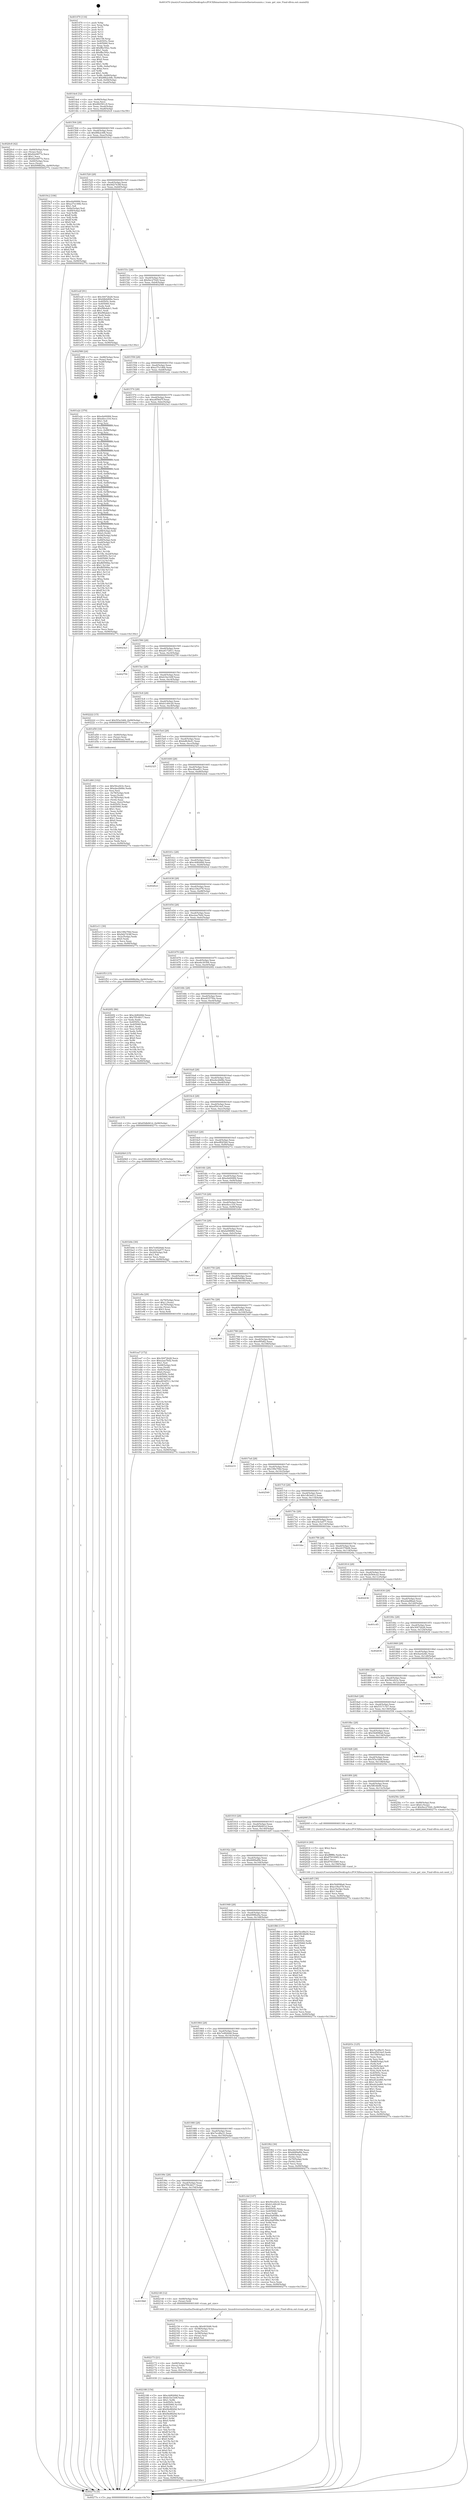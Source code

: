 digraph "0x401470" {
  label = "0x401470 (/mnt/c/Users/mathe/Desktop/tcc/POCII/binaries/extr_linuxdriversnetethernetsunniu.c_tcam_get_size_Final-ollvm.out::main(0))"
  labelloc = "t"
  node[shape=record]

  Entry [label="",width=0.3,height=0.3,shape=circle,fillcolor=black,style=filled]
  "0x4014e4" [label="{
     0x4014e4 [32]\l
     | [instrs]\l
     &nbsp;&nbsp;0x4014e4 \<+6\>: mov -0x90(%rbp),%eax\l
     &nbsp;&nbsp;0x4014ea \<+2\>: mov %eax,%ecx\l
     &nbsp;&nbsp;0x4014ec \<+6\>: sub $0x882581c9,%ecx\l
     &nbsp;&nbsp;0x4014f2 \<+6\>: mov %eax,-0xa4(%rbp)\l
     &nbsp;&nbsp;0x4014f8 \<+6\>: mov %ecx,-0xa8(%rbp)\l
     &nbsp;&nbsp;0x4014fe \<+6\>: je 00000000004020c8 \<main+0xc58\>\l
  }"]
  "0x4020c8" [label="{
     0x4020c8 [42]\l
     | [instrs]\l
     &nbsp;&nbsp;0x4020c8 \<+4\>: mov -0x60(%rbp),%rax\l
     &nbsp;&nbsp;0x4020cc \<+2\>: mov (%rax),%ecx\l
     &nbsp;&nbsp;0x4020ce \<+6\>: add $0x82e0877e,%ecx\l
     &nbsp;&nbsp;0x4020d4 \<+3\>: add $0x1,%ecx\l
     &nbsp;&nbsp;0x4020d7 \<+6\>: sub $0x82e0877e,%ecx\l
     &nbsp;&nbsp;0x4020dd \<+4\>: mov -0x60(%rbp),%rax\l
     &nbsp;&nbsp;0x4020e1 \<+2\>: mov %ecx,(%rax)\l
     &nbsp;&nbsp;0x4020e3 \<+10\>: movl $0x699fb29a,-0x90(%rbp)\l
     &nbsp;&nbsp;0x4020ed \<+5\>: jmp 000000000040277e \<main+0x130e\>\l
  }"]
  "0x401504" [label="{
     0x401504 [28]\l
     | [instrs]\l
     &nbsp;&nbsp;0x401504 \<+5\>: jmp 0000000000401509 \<main+0x99\>\l
     &nbsp;&nbsp;0x401509 \<+6\>: mov -0xa4(%rbp),%eax\l
     &nbsp;&nbsp;0x40150f \<+5\>: sub $0x88b2c6fb,%eax\l
     &nbsp;&nbsp;0x401514 \<+6\>: mov %eax,-0xac(%rbp)\l
     &nbsp;&nbsp;0x40151a \<+6\>: je 00000000004019c2 \<main+0x552\>\l
  }"]
  Exit [label="",width=0.3,height=0.3,shape=circle,fillcolor=black,style=filled,peripheries=2]
  "0x4019c2" [label="{
     0x4019c2 [106]\l
     | [instrs]\l
     &nbsp;&nbsp;0x4019c2 \<+5\>: mov $0xefa00084,%eax\l
     &nbsp;&nbsp;0x4019c7 \<+5\>: mov $0xa37e146b,%ecx\l
     &nbsp;&nbsp;0x4019cc \<+2\>: mov $0x1,%dl\l
     &nbsp;&nbsp;0x4019ce \<+7\>: mov -0x8a(%rbp),%sil\l
     &nbsp;&nbsp;0x4019d5 \<+7\>: mov -0x89(%rbp),%dil\l
     &nbsp;&nbsp;0x4019dc \<+3\>: mov %sil,%r8b\l
     &nbsp;&nbsp;0x4019df \<+4\>: xor $0xff,%r8b\l
     &nbsp;&nbsp;0x4019e3 \<+3\>: mov %dil,%r9b\l
     &nbsp;&nbsp;0x4019e6 \<+4\>: xor $0xff,%r9b\l
     &nbsp;&nbsp;0x4019ea \<+3\>: xor $0x0,%dl\l
     &nbsp;&nbsp;0x4019ed \<+3\>: mov %r8b,%r10b\l
     &nbsp;&nbsp;0x4019f0 \<+4\>: and $0x0,%r10b\l
     &nbsp;&nbsp;0x4019f4 \<+3\>: and %dl,%sil\l
     &nbsp;&nbsp;0x4019f7 \<+3\>: mov %r9b,%r11b\l
     &nbsp;&nbsp;0x4019fa \<+4\>: and $0x0,%r11b\l
     &nbsp;&nbsp;0x4019fe \<+3\>: and %dl,%dil\l
     &nbsp;&nbsp;0x401a01 \<+3\>: or %sil,%r10b\l
     &nbsp;&nbsp;0x401a04 \<+3\>: or %dil,%r11b\l
     &nbsp;&nbsp;0x401a07 \<+3\>: xor %r11b,%r10b\l
     &nbsp;&nbsp;0x401a0a \<+3\>: or %r9b,%r8b\l
     &nbsp;&nbsp;0x401a0d \<+4\>: xor $0xff,%r8b\l
     &nbsp;&nbsp;0x401a11 \<+3\>: or $0x0,%dl\l
     &nbsp;&nbsp;0x401a14 \<+3\>: and %dl,%r8b\l
     &nbsp;&nbsp;0x401a17 \<+3\>: or %r8b,%r10b\l
     &nbsp;&nbsp;0x401a1a \<+4\>: test $0x1,%r10b\l
     &nbsp;&nbsp;0x401a1e \<+3\>: cmovne %ecx,%eax\l
     &nbsp;&nbsp;0x401a21 \<+6\>: mov %eax,-0x90(%rbp)\l
     &nbsp;&nbsp;0x401a27 \<+5\>: jmp 000000000040277e \<main+0x130e\>\l
  }"]
  "0x401520" [label="{
     0x401520 [28]\l
     | [instrs]\l
     &nbsp;&nbsp;0x401520 \<+5\>: jmp 0000000000401525 \<main+0xb5\>\l
     &nbsp;&nbsp;0x401525 \<+6\>: mov -0xa4(%rbp),%eax\l
     &nbsp;&nbsp;0x40152b \<+5\>: sub $0x9d27438f,%eax\l
     &nbsp;&nbsp;0x401530 \<+6\>: mov %eax,-0xb0(%rbp)\l
     &nbsp;&nbsp;0x401536 \<+6\>: je 0000000000401e2f \<main+0x9bf\>\l
  }"]
  "0x40277e" [label="{
     0x40277e [5]\l
     | [instrs]\l
     &nbsp;&nbsp;0x40277e \<+5\>: jmp 00000000004014e4 \<main+0x74\>\l
  }"]
  "0x401470" [label="{
     0x401470 [116]\l
     | [instrs]\l
     &nbsp;&nbsp;0x401470 \<+1\>: push %rbp\l
     &nbsp;&nbsp;0x401471 \<+3\>: mov %rsp,%rbp\l
     &nbsp;&nbsp;0x401474 \<+2\>: push %r15\l
     &nbsp;&nbsp;0x401476 \<+2\>: push %r14\l
     &nbsp;&nbsp;0x401478 \<+2\>: push %r13\l
     &nbsp;&nbsp;0x40147a \<+2\>: push %r12\l
     &nbsp;&nbsp;0x40147c \<+1\>: push %rbx\l
     &nbsp;&nbsp;0x40147d \<+7\>: sub $0x158,%rsp\l
     &nbsp;&nbsp;0x401484 \<+7\>: mov 0x40505c,%eax\l
     &nbsp;&nbsp;0x40148b \<+7\>: mov 0x405060,%ecx\l
     &nbsp;&nbsp;0x401492 \<+2\>: mov %eax,%edx\l
     &nbsp;&nbsp;0x401494 \<+6\>: add $0xffbc592c,%edx\l
     &nbsp;&nbsp;0x40149a \<+3\>: sub $0x1,%edx\l
     &nbsp;&nbsp;0x40149d \<+6\>: sub $0xffbc592c,%edx\l
     &nbsp;&nbsp;0x4014a3 \<+3\>: imul %edx,%eax\l
     &nbsp;&nbsp;0x4014a6 \<+3\>: and $0x1,%eax\l
     &nbsp;&nbsp;0x4014a9 \<+3\>: cmp $0x0,%eax\l
     &nbsp;&nbsp;0x4014ac \<+4\>: sete %r8b\l
     &nbsp;&nbsp;0x4014b0 \<+4\>: and $0x1,%r8b\l
     &nbsp;&nbsp;0x4014b4 \<+7\>: mov %r8b,-0x8a(%rbp)\l
     &nbsp;&nbsp;0x4014bb \<+3\>: cmp $0xa,%ecx\l
     &nbsp;&nbsp;0x4014be \<+4\>: setl %r8b\l
     &nbsp;&nbsp;0x4014c2 \<+4\>: and $0x1,%r8b\l
     &nbsp;&nbsp;0x4014c6 \<+7\>: mov %r8b,-0x89(%rbp)\l
     &nbsp;&nbsp;0x4014cd \<+10\>: movl $0x88b2c6fb,-0x90(%rbp)\l
     &nbsp;&nbsp;0x4014d7 \<+6\>: mov %edi,-0x94(%rbp)\l
     &nbsp;&nbsp;0x4014dd \<+7\>: mov %rsi,-0xa0(%rbp)\l
  }"]
  "0x402188" [label="{
     0x402188 [154]\l
     | [instrs]\l
     &nbsp;&nbsp;0x402188 \<+5\>: mov $0xc4d8268d,%eax\l
     &nbsp;&nbsp;0x40218d \<+5\>: mov $0xb1be1b9f,%edx\l
     &nbsp;&nbsp;0x402192 \<+3\>: mov $0x1,%r8b\l
     &nbsp;&nbsp;0x402195 \<+8\>: mov 0x40505c,%r9d\l
     &nbsp;&nbsp;0x40219d \<+8\>: mov 0x405060,%r10d\l
     &nbsp;&nbsp;0x4021a5 \<+3\>: mov %r9d,%r11d\l
     &nbsp;&nbsp;0x4021a8 \<+7\>: add $0xf4e8820d,%r11d\l
     &nbsp;&nbsp;0x4021af \<+4\>: sub $0x1,%r11d\l
     &nbsp;&nbsp;0x4021b3 \<+7\>: sub $0xf4e8820d,%r11d\l
     &nbsp;&nbsp;0x4021ba \<+4\>: imul %r11d,%r9d\l
     &nbsp;&nbsp;0x4021be \<+4\>: and $0x1,%r9d\l
     &nbsp;&nbsp;0x4021c2 \<+4\>: cmp $0x0,%r9d\l
     &nbsp;&nbsp;0x4021c6 \<+3\>: sete %bl\l
     &nbsp;&nbsp;0x4021c9 \<+4\>: cmp $0xa,%r10d\l
     &nbsp;&nbsp;0x4021cd \<+4\>: setl %r14b\l
     &nbsp;&nbsp;0x4021d1 \<+3\>: mov %bl,%r15b\l
     &nbsp;&nbsp;0x4021d4 \<+4\>: xor $0xff,%r15b\l
     &nbsp;&nbsp;0x4021d8 \<+3\>: mov %r14b,%r12b\l
     &nbsp;&nbsp;0x4021db \<+4\>: xor $0xff,%r12b\l
     &nbsp;&nbsp;0x4021df \<+4\>: xor $0x0,%r8b\l
     &nbsp;&nbsp;0x4021e3 \<+3\>: mov %r15b,%r13b\l
     &nbsp;&nbsp;0x4021e6 \<+4\>: and $0x0,%r13b\l
     &nbsp;&nbsp;0x4021ea \<+3\>: and %r8b,%bl\l
     &nbsp;&nbsp;0x4021ed \<+3\>: mov %r12b,%cl\l
     &nbsp;&nbsp;0x4021f0 \<+3\>: and $0x0,%cl\l
     &nbsp;&nbsp;0x4021f3 \<+3\>: and %r8b,%r14b\l
     &nbsp;&nbsp;0x4021f6 \<+3\>: or %bl,%r13b\l
     &nbsp;&nbsp;0x4021f9 \<+3\>: or %r14b,%cl\l
     &nbsp;&nbsp;0x4021fc \<+3\>: xor %cl,%r13b\l
     &nbsp;&nbsp;0x4021ff \<+3\>: or %r12b,%r15b\l
     &nbsp;&nbsp;0x402202 \<+4\>: xor $0xff,%r15b\l
     &nbsp;&nbsp;0x402206 \<+4\>: or $0x0,%r8b\l
     &nbsp;&nbsp;0x40220a \<+3\>: and %r8b,%r15b\l
     &nbsp;&nbsp;0x40220d \<+3\>: or %r15b,%r13b\l
     &nbsp;&nbsp;0x402210 \<+4\>: test $0x1,%r13b\l
     &nbsp;&nbsp;0x402214 \<+3\>: cmovne %edx,%eax\l
     &nbsp;&nbsp;0x402217 \<+6\>: mov %eax,-0x90(%rbp)\l
     &nbsp;&nbsp;0x40221d \<+5\>: jmp 000000000040277e \<main+0x130e\>\l
  }"]
  "0x401e2f" [label="{
     0x401e2f [91]\l
     | [instrs]\l
     &nbsp;&nbsp;0x401e2f \<+5\>: mov $0x30472b28,%eax\l
     &nbsp;&nbsp;0x401e34 \<+5\>: mov $0xfdb6d08a,%ecx\l
     &nbsp;&nbsp;0x401e39 \<+7\>: mov 0x40505c,%edx\l
     &nbsp;&nbsp;0x401e40 \<+7\>: mov 0x405060,%esi\l
     &nbsp;&nbsp;0x401e47 \<+2\>: mov %edx,%edi\l
     &nbsp;&nbsp;0x401e49 \<+6\>: sub $0xf96abdc1,%edi\l
     &nbsp;&nbsp;0x401e4f \<+3\>: sub $0x1,%edi\l
     &nbsp;&nbsp;0x401e52 \<+6\>: add $0xf96abdc1,%edi\l
     &nbsp;&nbsp;0x401e58 \<+3\>: imul %edi,%edx\l
     &nbsp;&nbsp;0x401e5b \<+3\>: and $0x1,%edx\l
     &nbsp;&nbsp;0x401e5e \<+3\>: cmp $0x0,%edx\l
     &nbsp;&nbsp;0x401e61 \<+4\>: sete %r8b\l
     &nbsp;&nbsp;0x401e65 \<+3\>: cmp $0xa,%esi\l
     &nbsp;&nbsp;0x401e68 \<+4\>: setl %r9b\l
     &nbsp;&nbsp;0x401e6c \<+3\>: mov %r8b,%r10b\l
     &nbsp;&nbsp;0x401e6f \<+3\>: and %r9b,%r10b\l
     &nbsp;&nbsp;0x401e72 \<+3\>: xor %r9b,%r8b\l
     &nbsp;&nbsp;0x401e75 \<+3\>: or %r8b,%r10b\l
     &nbsp;&nbsp;0x401e78 \<+4\>: test $0x1,%r10b\l
     &nbsp;&nbsp;0x401e7c \<+3\>: cmovne %ecx,%eax\l
     &nbsp;&nbsp;0x401e7f \<+6\>: mov %eax,-0x90(%rbp)\l
     &nbsp;&nbsp;0x401e85 \<+5\>: jmp 000000000040277e \<main+0x130e\>\l
  }"]
  "0x40153c" [label="{
     0x40153c [28]\l
     | [instrs]\l
     &nbsp;&nbsp;0x40153c \<+5\>: jmp 0000000000401541 \<main+0xd1\>\l
     &nbsp;&nbsp;0x401541 \<+6\>: mov -0xa4(%rbp),%eax\l
     &nbsp;&nbsp;0x401547 \<+5\>: sub $0x9ec27020,%eax\l
     &nbsp;&nbsp;0x40154c \<+6\>: mov %eax,-0xb4(%rbp)\l
     &nbsp;&nbsp;0x401552 \<+6\>: je 0000000000402588 \<main+0x1118\>\l
  }"]
  "0x402173" [label="{
     0x402173 [21]\l
     | [instrs]\l
     &nbsp;&nbsp;0x402173 \<+4\>: mov -0x68(%rbp),%rcx\l
     &nbsp;&nbsp;0x402177 \<+3\>: mov (%rcx),%rcx\l
     &nbsp;&nbsp;0x40217a \<+3\>: mov %rcx,%rdi\l
     &nbsp;&nbsp;0x40217d \<+6\>: mov %eax,-0x15c(%rbp)\l
     &nbsp;&nbsp;0x402183 \<+5\>: call 0000000000401030 \<free@plt\>\l
     | [calls]\l
     &nbsp;&nbsp;0x401030 \{1\} (unknown)\l
  }"]
  "0x402588" [label="{
     0x402588 [24]\l
     | [instrs]\l
     &nbsp;&nbsp;0x402588 \<+7\>: mov -0x88(%rbp),%rax\l
     &nbsp;&nbsp;0x40258f \<+2\>: mov (%rax),%eax\l
     &nbsp;&nbsp;0x402591 \<+4\>: lea -0x28(%rbp),%rsp\l
     &nbsp;&nbsp;0x402595 \<+1\>: pop %rbx\l
     &nbsp;&nbsp;0x402596 \<+2\>: pop %r12\l
     &nbsp;&nbsp;0x402598 \<+2\>: pop %r13\l
     &nbsp;&nbsp;0x40259a \<+2\>: pop %r14\l
     &nbsp;&nbsp;0x40259c \<+2\>: pop %r15\l
     &nbsp;&nbsp;0x40259e \<+1\>: pop %rbp\l
     &nbsp;&nbsp;0x40259f \<+1\>: ret\l
  }"]
  "0x401558" [label="{
     0x401558 [28]\l
     | [instrs]\l
     &nbsp;&nbsp;0x401558 \<+5\>: jmp 000000000040155d \<main+0xed\>\l
     &nbsp;&nbsp;0x40155d \<+6\>: mov -0xa4(%rbp),%eax\l
     &nbsp;&nbsp;0x401563 \<+5\>: sub $0xa37e146b,%eax\l
     &nbsp;&nbsp;0x401568 \<+6\>: mov %eax,-0xb8(%rbp)\l
     &nbsp;&nbsp;0x40156e \<+6\>: je 0000000000401a2c \<main+0x5bc\>\l
  }"]
  "0x402154" [label="{
     0x402154 [31]\l
     | [instrs]\l
     &nbsp;&nbsp;0x402154 \<+10\>: movabs $0x4030d6,%rdi\l
     &nbsp;&nbsp;0x40215e \<+4\>: mov -0x58(%rbp),%rcx\l
     &nbsp;&nbsp;0x402162 \<+3\>: mov %rax,(%rcx)\l
     &nbsp;&nbsp;0x402165 \<+4\>: mov -0x58(%rbp),%rax\l
     &nbsp;&nbsp;0x402169 \<+3\>: mov (%rax),%rsi\l
     &nbsp;&nbsp;0x40216c \<+2\>: mov $0x0,%al\l
     &nbsp;&nbsp;0x40216e \<+5\>: call 0000000000401040 \<printf@plt\>\l
     | [calls]\l
     &nbsp;&nbsp;0x401040 \{1\} (unknown)\l
  }"]
  "0x401a2c" [label="{
     0x401a2c [370]\l
     | [instrs]\l
     &nbsp;&nbsp;0x401a2c \<+5\>: mov $0xefa00084,%eax\l
     &nbsp;&nbsp;0x401a31 \<+5\>: mov $0xefecc316,%ecx\l
     &nbsp;&nbsp;0x401a36 \<+2\>: mov $0x1,%dl\l
     &nbsp;&nbsp;0x401a38 \<+3\>: mov %rsp,%rsi\l
     &nbsp;&nbsp;0x401a3b \<+4\>: add $0xfffffffffffffff0,%rsi\l
     &nbsp;&nbsp;0x401a3f \<+3\>: mov %rsi,%rsp\l
     &nbsp;&nbsp;0x401a42 \<+7\>: mov %rsi,-0x88(%rbp)\l
     &nbsp;&nbsp;0x401a49 \<+3\>: mov %rsp,%rsi\l
     &nbsp;&nbsp;0x401a4c \<+4\>: add $0xfffffffffffffff0,%rsi\l
     &nbsp;&nbsp;0x401a50 \<+3\>: mov %rsi,%rsp\l
     &nbsp;&nbsp;0x401a53 \<+3\>: mov %rsp,%rdi\l
     &nbsp;&nbsp;0x401a56 \<+4\>: add $0xfffffffffffffff0,%rdi\l
     &nbsp;&nbsp;0x401a5a \<+3\>: mov %rdi,%rsp\l
     &nbsp;&nbsp;0x401a5d \<+4\>: mov %rdi,-0x80(%rbp)\l
     &nbsp;&nbsp;0x401a61 \<+3\>: mov %rsp,%rdi\l
     &nbsp;&nbsp;0x401a64 \<+4\>: add $0xfffffffffffffff0,%rdi\l
     &nbsp;&nbsp;0x401a68 \<+3\>: mov %rdi,%rsp\l
     &nbsp;&nbsp;0x401a6b \<+4\>: mov %rdi,-0x78(%rbp)\l
     &nbsp;&nbsp;0x401a6f \<+3\>: mov %rsp,%rdi\l
     &nbsp;&nbsp;0x401a72 \<+4\>: add $0xfffffffffffffff0,%rdi\l
     &nbsp;&nbsp;0x401a76 \<+3\>: mov %rdi,%rsp\l
     &nbsp;&nbsp;0x401a79 \<+4\>: mov %rdi,-0x70(%rbp)\l
     &nbsp;&nbsp;0x401a7d \<+3\>: mov %rsp,%rdi\l
     &nbsp;&nbsp;0x401a80 \<+4\>: add $0xfffffffffffffff0,%rdi\l
     &nbsp;&nbsp;0x401a84 \<+3\>: mov %rdi,%rsp\l
     &nbsp;&nbsp;0x401a87 \<+4\>: mov %rdi,-0x68(%rbp)\l
     &nbsp;&nbsp;0x401a8b \<+3\>: mov %rsp,%rdi\l
     &nbsp;&nbsp;0x401a8e \<+4\>: add $0xfffffffffffffff0,%rdi\l
     &nbsp;&nbsp;0x401a92 \<+3\>: mov %rdi,%rsp\l
     &nbsp;&nbsp;0x401a95 \<+4\>: mov %rdi,-0x60(%rbp)\l
     &nbsp;&nbsp;0x401a99 \<+3\>: mov %rsp,%rdi\l
     &nbsp;&nbsp;0x401a9c \<+4\>: add $0xfffffffffffffff0,%rdi\l
     &nbsp;&nbsp;0x401aa0 \<+3\>: mov %rdi,%rsp\l
     &nbsp;&nbsp;0x401aa3 \<+4\>: mov %rdi,-0x58(%rbp)\l
     &nbsp;&nbsp;0x401aa7 \<+3\>: mov %rsp,%rdi\l
     &nbsp;&nbsp;0x401aaa \<+4\>: add $0xfffffffffffffff0,%rdi\l
     &nbsp;&nbsp;0x401aae \<+3\>: mov %rdi,%rsp\l
     &nbsp;&nbsp;0x401ab1 \<+4\>: mov %rdi,-0x50(%rbp)\l
     &nbsp;&nbsp;0x401ab5 \<+3\>: mov %rsp,%rdi\l
     &nbsp;&nbsp;0x401ab8 \<+4\>: add $0xfffffffffffffff0,%rdi\l
     &nbsp;&nbsp;0x401abc \<+3\>: mov %rdi,%rsp\l
     &nbsp;&nbsp;0x401abf \<+4\>: mov %rdi,-0x48(%rbp)\l
     &nbsp;&nbsp;0x401ac3 \<+3\>: mov %rsp,%rdi\l
     &nbsp;&nbsp;0x401ac6 \<+4\>: add $0xfffffffffffffff0,%rdi\l
     &nbsp;&nbsp;0x401aca \<+3\>: mov %rdi,%rsp\l
     &nbsp;&nbsp;0x401acd \<+4\>: mov %rdi,-0x40(%rbp)\l
     &nbsp;&nbsp;0x401ad1 \<+3\>: mov %rsp,%rdi\l
     &nbsp;&nbsp;0x401ad4 \<+4\>: add $0xfffffffffffffff0,%rdi\l
     &nbsp;&nbsp;0x401ad8 \<+3\>: mov %rdi,%rsp\l
     &nbsp;&nbsp;0x401adb \<+4\>: mov %rdi,-0x38(%rbp)\l
     &nbsp;&nbsp;0x401adf \<+7\>: mov -0x88(%rbp),%rdi\l
     &nbsp;&nbsp;0x401ae6 \<+6\>: movl $0x0,(%rdi)\l
     &nbsp;&nbsp;0x401aec \<+7\>: mov -0x94(%rbp),%r8d\l
     &nbsp;&nbsp;0x401af3 \<+3\>: mov %r8d,(%rsi)\l
     &nbsp;&nbsp;0x401af6 \<+4\>: mov -0x80(%rbp),%rdi\l
     &nbsp;&nbsp;0x401afa \<+7\>: mov -0xa0(%rbp),%r9\l
     &nbsp;&nbsp;0x401b01 \<+3\>: mov %r9,(%rdi)\l
     &nbsp;&nbsp;0x401b04 \<+3\>: cmpl $0x2,(%rsi)\l
     &nbsp;&nbsp;0x401b07 \<+4\>: setne %r10b\l
     &nbsp;&nbsp;0x401b0b \<+4\>: and $0x1,%r10b\l
     &nbsp;&nbsp;0x401b0f \<+4\>: mov %r10b,-0x2d(%rbp)\l
     &nbsp;&nbsp;0x401b13 \<+8\>: mov 0x40505c,%r11d\l
     &nbsp;&nbsp;0x401b1b \<+7\>: mov 0x405060,%ebx\l
     &nbsp;&nbsp;0x401b22 \<+3\>: mov %r11d,%r14d\l
     &nbsp;&nbsp;0x401b25 \<+7\>: add $0xffd590be,%r14d\l
     &nbsp;&nbsp;0x401b2c \<+4\>: sub $0x1,%r14d\l
     &nbsp;&nbsp;0x401b30 \<+7\>: sub $0xffd590be,%r14d\l
     &nbsp;&nbsp;0x401b37 \<+4\>: imul %r14d,%r11d\l
     &nbsp;&nbsp;0x401b3b \<+4\>: and $0x1,%r11d\l
     &nbsp;&nbsp;0x401b3f \<+4\>: cmp $0x0,%r11d\l
     &nbsp;&nbsp;0x401b43 \<+4\>: sete %r10b\l
     &nbsp;&nbsp;0x401b47 \<+3\>: cmp $0xa,%ebx\l
     &nbsp;&nbsp;0x401b4a \<+4\>: setl %r15b\l
     &nbsp;&nbsp;0x401b4e \<+3\>: mov %r10b,%r12b\l
     &nbsp;&nbsp;0x401b51 \<+4\>: xor $0xff,%r12b\l
     &nbsp;&nbsp;0x401b55 \<+3\>: mov %r15b,%r13b\l
     &nbsp;&nbsp;0x401b58 \<+4\>: xor $0xff,%r13b\l
     &nbsp;&nbsp;0x401b5c \<+3\>: xor $0x1,%dl\l
     &nbsp;&nbsp;0x401b5f \<+3\>: mov %r12b,%sil\l
     &nbsp;&nbsp;0x401b62 \<+4\>: and $0xff,%sil\l
     &nbsp;&nbsp;0x401b66 \<+3\>: and %dl,%r10b\l
     &nbsp;&nbsp;0x401b69 \<+3\>: mov %r13b,%dil\l
     &nbsp;&nbsp;0x401b6c \<+4\>: and $0xff,%dil\l
     &nbsp;&nbsp;0x401b70 \<+3\>: and %dl,%r15b\l
     &nbsp;&nbsp;0x401b73 \<+3\>: or %r10b,%sil\l
     &nbsp;&nbsp;0x401b76 \<+3\>: or %r15b,%dil\l
     &nbsp;&nbsp;0x401b79 \<+3\>: xor %dil,%sil\l
     &nbsp;&nbsp;0x401b7c \<+3\>: or %r13b,%r12b\l
     &nbsp;&nbsp;0x401b7f \<+4\>: xor $0xff,%r12b\l
     &nbsp;&nbsp;0x401b83 \<+3\>: or $0x1,%dl\l
     &nbsp;&nbsp;0x401b86 \<+3\>: and %dl,%r12b\l
     &nbsp;&nbsp;0x401b89 \<+3\>: or %r12b,%sil\l
     &nbsp;&nbsp;0x401b8c \<+4\>: test $0x1,%sil\l
     &nbsp;&nbsp;0x401b90 \<+3\>: cmovne %ecx,%eax\l
     &nbsp;&nbsp;0x401b93 \<+6\>: mov %eax,-0x90(%rbp)\l
     &nbsp;&nbsp;0x401b99 \<+5\>: jmp 000000000040277e \<main+0x130e\>\l
  }"]
  "0x401574" [label="{
     0x401574 [28]\l
     | [instrs]\l
     &nbsp;&nbsp;0x401574 \<+5\>: jmp 0000000000401579 \<main+0x109\>\l
     &nbsp;&nbsp;0x401579 \<+6\>: mov -0xa4(%rbp),%eax\l
     &nbsp;&nbsp;0x40157f \<+5\>: sub $0xa4f56d7f,%eax\l
     &nbsp;&nbsp;0x401584 \<+6\>: mov %eax,-0xbc(%rbp)\l
     &nbsp;&nbsp;0x40158a \<+6\>: je 00000000004023a3 \<main+0xf33\>\l
  }"]
  "0x4019b8" [label="{
     0x4019b8\l
  }", style=dashed]
  "0x402148" [label="{
     0x402148 [12]\l
     | [instrs]\l
     &nbsp;&nbsp;0x402148 \<+4\>: mov -0x68(%rbp),%rax\l
     &nbsp;&nbsp;0x40214c \<+3\>: mov (%rax),%rdi\l
     &nbsp;&nbsp;0x40214f \<+5\>: call 0000000000401440 \<tcam_get_size\>\l
     | [calls]\l
     &nbsp;&nbsp;0x401440 \{1\} (/mnt/c/Users/mathe/Desktop/tcc/POCII/binaries/extr_linuxdriversnetethernetsunniu.c_tcam_get_size_Final-ollvm.out::tcam_get_size)\l
  }"]
  "0x4023a3" [label="{
     0x4023a3\l
  }", style=dashed]
  "0x401590" [label="{
     0x401590 [28]\l
     | [instrs]\l
     &nbsp;&nbsp;0x401590 \<+5\>: jmp 0000000000401595 \<main+0x125\>\l
     &nbsp;&nbsp;0x401595 \<+6\>: mov -0xa4(%rbp),%eax\l
     &nbsp;&nbsp;0x40159b \<+5\>: sub $0xa6172811,%eax\l
     &nbsp;&nbsp;0x4015a0 \<+6\>: mov %eax,-0xc0(%rbp)\l
     &nbsp;&nbsp;0x4015a6 \<+6\>: je 0000000000402759 \<main+0x12e9\>\l
  }"]
  "0x40199c" [label="{
     0x40199c [28]\l
     | [instrs]\l
     &nbsp;&nbsp;0x40199c \<+5\>: jmp 00000000004019a1 \<main+0x531\>\l
     &nbsp;&nbsp;0x4019a1 \<+6\>: mov -0xa4(%rbp),%eax\l
     &nbsp;&nbsp;0x4019a7 \<+5\>: sub $0x7f5c4617,%eax\l
     &nbsp;&nbsp;0x4019ac \<+6\>: mov %eax,-0x154(%rbp)\l
     &nbsp;&nbsp;0x4019b2 \<+6\>: je 0000000000402148 \<main+0xcd8\>\l
  }"]
  "0x402759" [label="{
     0x402759\l
  }", style=dashed]
  "0x4015ac" [label="{
     0x4015ac [28]\l
     | [instrs]\l
     &nbsp;&nbsp;0x4015ac \<+5\>: jmp 00000000004015b1 \<main+0x141\>\l
     &nbsp;&nbsp;0x4015b1 \<+6\>: mov -0xa4(%rbp),%eax\l
     &nbsp;&nbsp;0x4015b7 \<+5\>: sub $0xb1be1b9f,%eax\l
     &nbsp;&nbsp;0x4015bc \<+6\>: mov %eax,-0xc4(%rbp)\l
     &nbsp;&nbsp;0x4015c2 \<+6\>: je 0000000000402222 \<main+0xdb2\>\l
  }"]
  "0x402673" [label="{
     0x402673\l
  }", style=dashed]
  "0x402222" [label="{
     0x402222 [15]\l
     | [instrs]\l
     &nbsp;&nbsp;0x402222 \<+10\>: movl $0x5f3a1b84,-0x90(%rbp)\l
     &nbsp;&nbsp;0x40222c \<+5\>: jmp 000000000040277e \<main+0x130e\>\l
  }"]
  "0x4015c8" [label="{
     0x4015c8 [28]\l
     | [instrs]\l
     &nbsp;&nbsp;0x4015c8 \<+5\>: jmp 00000000004015cd \<main+0x15d\>\l
     &nbsp;&nbsp;0x4015cd \<+6\>: mov -0xa4(%rbp),%eax\l
     &nbsp;&nbsp;0x4015d3 \<+5\>: sub $0xb1c60c20,%eax\l
     &nbsp;&nbsp;0x4015d8 \<+6\>: mov %eax,-0xc8(%rbp)\l
     &nbsp;&nbsp;0x4015de \<+6\>: je 0000000000401d50 \<main+0x8e0\>\l
  }"]
  "0x40203c" [label="{
     0x40203c [125]\l
     | [instrs]\l
     &nbsp;&nbsp;0x40203c \<+5\>: mov $0x7ecd8a31,%ecx\l
     &nbsp;&nbsp;0x402041 \<+5\>: mov $0xef5414a5,%edx\l
     &nbsp;&nbsp;0x402046 \<+6\>: mov -0x158(%rbp),%esi\l
     &nbsp;&nbsp;0x40204c \<+3\>: imul %eax,%esi\l
     &nbsp;&nbsp;0x40204f \<+3\>: movslq %esi,%rdi\l
     &nbsp;&nbsp;0x402052 \<+4\>: mov -0x68(%rbp),%r8\l
     &nbsp;&nbsp;0x402056 \<+3\>: mov (%r8),%r8\l
     &nbsp;&nbsp;0x402059 \<+4\>: mov -0x60(%rbp),%r9\l
     &nbsp;&nbsp;0x40205d \<+3\>: movslq (%r9),%r9\l
     &nbsp;&nbsp;0x402060 \<+4\>: mov %rdi,(%r8,%r9,8)\l
     &nbsp;&nbsp;0x402064 \<+7\>: mov 0x40505c,%eax\l
     &nbsp;&nbsp;0x40206b \<+7\>: mov 0x405060,%esi\l
     &nbsp;&nbsp;0x402072 \<+3\>: mov %eax,%r10d\l
     &nbsp;&nbsp;0x402075 \<+7\>: sub $0xefc2ed60,%r10d\l
     &nbsp;&nbsp;0x40207c \<+4\>: sub $0x1,%r10d\l
     &nbsp;&nbsp;0x402080 \<+7\>: add $0xefc2ed60,%r10d\l
     &nbsp;&nbsp;0x402087 \<+4\>: imul %r10d,%eax\l
     &nbsp;&nbsp;0x40208b \<+3\>: and $0x1,%eax\l
     &nbsp;&nbsp;0x40208e \<+3\>: cmp $0x0,%eax\l
     &nbsp;&nbsp;0x402091 \<+4\>: sete %r11b\l
     &nbsp;&nbsp;0x402095 \<+3\>: cmp $0xa,%esi\l
     &nbsp;&nbsp;0x402098 \<+3\>: setl %bl\l
     &nbsp;&nbsp;0x40209b \<+3\>: mov %r11b,%r14b\l
     &nbsp;&nbsp;0x40209e \<+3\>: and %bl,%r14b\l
     &nbsp;&nbsp;0x4020a1 \<+3\>: xor %bl,%r11b\l
     &nbsp;&nbsp;0x4020a4 \<+3\>: or %r11b,%r14b\l
     &nbsp;&nbsp;0x4020a7 \<+4\>: test $0x1,%r14b\l
     &nbsp;&nbsp;0x4020ab \<+3\>: cmovne %edx,%ecx\l
     &nbsp;&nbsp;0x4020ae \<+6\>: mov %ecx,-0x90(%rbp)\l
     &nbsp;&nbsp;0x4020b4 \<+5\>: jmp 000000000040277e \<main+0x130e\>\l
  }"]
  "0x401d50" [label="{
     0x401d50 [16]\l
     | [instrs]\l
     &nbsp;&nbsp;0x401d50 \<+4\>: mov -0x80(%rbp),%rax\l
     &nbsp;&nbsp;0x401d54 \<+3\>: mov (%rax),%rax\l
     &nbsp;&nbsp;0x401d57 \<+4\>: mov 0x8(%rax),%rdi\l
     &nbsp;&nbsp;0x401d5b \<+5\>: call 0000000000401060 \<atoi@plt\>\l
     | [calls]\l
     &nbsp;&nbsp;0x401060 \{1\} (unknown)\l
  }"]
  "0x4015e4" [label="{
     0x4015e4 [28]\l
     | [instrs]\l
     &nbsp;&nbsp;0x4015e4 \<+5\>: jmp 00000000004015e9 \<main+0x179\>\l
     &nbsp;&nbsp;0x4015e9 \<+6\>: mov -0xa4(%rbp),%eax\l
     &nbsp;&nbsp;0x4015ef \<+5\>: sub $0xbd8c8e41,%eax\l
     &nbsp;&nbsp;0x4015f4 \<+6\>: mov %eax,-0xcc(%rbp)\l
     &nbsp;&nbsp;0x4015fa \<+6\>: je 0000000000402325 \<main+0xeb5\>\l
  }"]
  "0x402014" [label="{
     0x402014 [40]\l
     | [instrs]\l
     &nbsp;&nbsp;0x402014 \<+5\>: mov $0x2,%ecx\l
     &nbsp;&nbsp;0x402019 \<+1\>: cltd\l
     &nbsp;&nbsp;0x40201a \<+2\>: idiv %ecx\l
     &nbsp;&nbsp;0x40201c \<+6\>: imul $0xfffffffe,%edx,%ecx\l
     &nbsp;&nbsp;0x402022 \<+6\>: sub $0x87933085,%ecx\l
     &nbsp;&nbsp;0x402028 \<+3\>: add $0x1,%ecx\l
     &nbsp;&nbsp;0x40202b \<+6\>: add $0x87933085,%ecx\l
     &nbsp;&nbsp;0x402031 \<+6\>: mov %ecx,-0x158(%rbp)\l
     &nbsp;&nbsp;0x402037 \<+5\>: call 0000000000401160 \<next_i\>\l
     | [calls]\l
     &nbsp;&nbsp;0x401160 \{1\} (/mnt/c/Users/mathe/Desktop/tcc/POCII/binaries/extr_linuxdriversnetethernetsunniu.c_tcam_get_size_Final-ollvm.out::next_i)\l
  }"]
  "0x402325" [label="{
     0x402325\l
  }", style=dashed]
  "0x401600" [label="{
     0x401600 [28]\l
     | [instrs]\l
     &nbsp;&nbsp;0x401600 \<+5\>: jmp 0000000000401605 \<main+0x195\>\l
     &nbsp;&nbsp;0x401605 \<+6\>: mov -0xa4(%rbp),%eax\l
     &nbsp;&nbsp;0x40160b \<+5\>: sub $0xc4bea81c,%eax\l
     &nbsp;&nbsp;0x401610 \<+6\>: mov %eax,-0xd0(%rbp)\l
     &nbsp;&nbsp;0x401616 \<+6\>: je 00000000004024eb \<main+0x107b\>\l
  }"]
  "0x401ea7" [label="{
     0x401ea7 [172]\l
     | [instrs]\l
     &nbsp;&nbsp;0x401ea7 \<+5\>: mov $0x30472b28,%ecx\l
     &nbsp;&nbsp;0x401eac \<+5\>: mov $0xe2aa76d2,%edx\l
     &nbsp;&nbsp;0x401eb1 \<+3\>: mov $0x1,%sil\l
     &nbsp;&nbsp;0x401eb4 \<+4\>: mov -0x68(%rbp),%rdi\l
     &nbsp;&nbsp;0x401eb8 \<+3\>: mov %rax,(%rdi)\l
     &nbsp;&nbsp;0x401ebb \<+4\>: mov -0x60(%rbp),%rax\l
     &nbsp;&nbsp;0x401ebf \<+6\>: movl $0x0,(%rax)\l
     &nbsp;&nbsp;0x401ec5 \<+8\>: mov 0x40505c,%r8d\l
     &nbsp;&nbsp;0x401ecd \<+8\>: mov 0x405060,%r9d\l
     &nbsp;&nbsp;0x401ed5 \<+3\>: mov %r8d,%r10d\l
     &nbsp;&nbsp;0x401ed8 \<+7\>: add $0xd934f511,%r10d\l
     &nbsp;&nbsp;0x401edf \<+4\>: sub $0x1,%r10d\l
     &nbsp;&nbsp;0x401ee3 \<+7\>: sub $0xd934f511,%r10d\l
     &nbsp;&nbsp;0x401eea \<+4\>: imul %r10d,%r8d\l
     &nbsp;&nbsp;0x401eee \<+4\>: and $0x1,%r8d\l
     &nbsp;&nbsp;0x401ef2 \<+4\>: cmp $0x0,%r8d\l
     &nbsp;&nbsp;0x401ef6 \<+4\>: sete %r11b\l
     &nbsp;&nbsp;0x401efa \<+4\>: cmp $0xa,%r9d\l
     &nbsp;&nbsp;0x401efe \<+3\>: setl %bl\l
     &nbsp;&nbsp;0x401f01 \<+3\>: mov %r11b,%r14b\l
     &nbsp;&nbsp;0x401f04 \<+4\>: xor $0xff,%r14b\l
     &nbsp;&nbsp;0x401f08 \<+3\>: mov %bl,%r15b\l
     &nbsp;&nbsp;0x401f0b \<+4\>: xor $0xff,%r15b\l
     &nbsp;&nbsp;0x401f0f \<+4\>: xor $0x0,%sil\l
     &nbsp;&nbsp;0x401f13 \<+3\>: mov %r14b,%r12b\l
     &nbsp;&nbsp;0x401f16 \<+4\>: and $0x0,%r12b\l
     &nbsp;&nbsp;0x401f1a \<+3\>: and %sil,%r11b\l
     &nbsp;&nbsp;0x401f1d \<+3\>: mov %r15b,%r13b\l
     &nbsp;&nbsp;0x401f20 \<+4\>: and $0x0,%r13b\l
     &nbsp;&nbsp;0x401f24 \<+3\>: and %sil,%bl\l
     &nbsp;&nbsp;0x401f27 \<+3\>: or %r11b,%r12b\l
     &nbsp;&nbsp;0x401f2a \<+3\>: or %bl,%r13b\l
     &nbsp;&nbsp;0x401f2d \<+3\>: xor %r13b,%r12b\l
     &nbsp;&nbsp;0x401f30 \<+3\>: or %r15b,%r14b\l
     &nbsp;&nbsp;0x401f33 \<+4\>: xor $0xff,%r14b\l
     &nbsp;&nbsp;0x401f37 \<+4\>: or $0x0,%sil\l
     &nbsp;&nbsp;0x401f3b \<+3\>: and %sil,%r14b\l
     &nbsp;&nbsp;0x401f3e \<+3\>: or %r14b,%r12b\l
     &nbsp;&nbsp;0x401f41 \<+4\>: test $0x1,%r12b\l
     &nbsp;&nbsp;0x401f45 \<+3\>: cmovne %edx,%ecx\l
     &nbsp;&nbsp;0x401f48 \<+6\>: mov %ecx,-0x90(%rbp)\l
     &nbsp;&nbsp;0x401f4e \<+5\>: jmp 000000000040277e \<main+0x130e\>\l
  }"]
  "0x4024eb" [label="{
     0x4024eb\l
  }", style=dashed]
  "0x40161c" [label="{
     0x40161c [28]\l
     | [instrs]\l
     &nbsp;&nbsp;0x40161c \<+5\>: jmp 0000000000401621 \<main+0x1b1\>\l
     &nbsp;&nbsp;0x401621 \<+6\>: mov -0xa4(%rbp),%eax\l
     &nbsp;&nbsp;0x401627 \<+5\>: sub $0xc4d8268d,%eax\l
     &nbsp;&nbsp;0x40162c \<+6\>: mov %eax,-0xd4(%rbp)\l
     &nbsp;&nbsp;0x401632 \<+6\>: je 00000000004026cd \<main+0x125d\>\l
  }"]
  "0x401d60" [label="{
     0x401d60 [102]\l
     | [instrs]\l
     &nbsp;&nbsp;0x401d60 \<+5\>: mov $0x50cef23c,%ecx\l
     &nbsp;&nbsp;0x401d65 \<+5\>: mov $0xebe2b68e,%edx\l
     &nbsp;&nbsp;0x401d6a \<+2\>: xor %esi,%esi\l
     &nbsp;&nbsp;0x401d6c \<+4\>: mov -0x78(%rbp),%rdi\l
     &nbsp;&nbsp;0x401d70 \<+2\>: mov %eax,(%rdi)\l
     &nbsp;&nbsp;0x401d72 \<+4\>: mov -0x78(%rbp),%rdi\l
     &nbsp;&nbsp;0x401d76 \<+2\>: mov (%rdi),%eax\l
     &nbsp;&nbsp;0x401d78 \<+3\>: mov %eax,-0x2c(%rbp)\l
     &nbsp;&nbsp;0x401d7b \<+7\>: mov 0x40505c,%eax\l
     &nbsp;&nbsp;0x401d82 \<+8\>: mov 0x405060,%r8d\l
     &nbsp;&nbsp;0x401d8a \<+3\>: sub $0x1,%esi\l
     &nbsp;&nbsp;0x401d8d \<+3\>: mov %eax,%r9d\l
     &nbsp;&nbsp;0x401d90 \<+3\>: add %esi,%r9d\l
     &nbsp;&nbsp;0x401d93 \<+4\>: imul %r9d,%eax\l
     &nbsp;&nbsp;0x401d97 \<+3\>: and $0x1,%eax\l
     &nbsp;&nbsp;0x401d9a \<+3\>: cmp $0x0,%eax\l
     &nbsp;&nbsp;0x401d9d \<+4\>: sete %r10b\l
     &nbsp;&nbsp;0x401da1 \<+4\>: cmp $0xa,%r8d\l
     &nbsp;&nbsp;0x401da5 \<+4\>: setl %r11b\l
     &nbsp;&nbsp;0x401da9 \<+3\>: mov %r10b,%bl\l
     &nbsp;&nbsp;0x401dac \<+3\>: and %r11b,%bl\l
     &nbsp;&nbsp;0x401daf \<+3\>: xor %r11b,%r10b\l
     &nbsp;&nbsp;0x401db2 \<+3\>: or %r10b,%bl\l
     &nbsp;&nbsp;0x401db5 \<+3\>: test $0x1,%bl\l
     &nbsp;&nbsp;0x401db8 \<+3\>: cmovne %edx,%ecx\l
     &nbsp;&nbsp;0x401dbb \<+6\>: mov %ecx,-0x90(%rbp)\l
     &nbsp;&nbsp;0x401dc1 \<+5\>: jmp 000000000040277e \<main+0x130e\>\l
  }"]
  "0x4026cd" [label="{
     0x4026cd\l
  }", style=dashed]
  "0x401638" [label="{
     0x401638 [28]\l
     | [instrs]\l
     &nbsp;&nbsp;0x401638 \<+5\>: jmp 000000000040163d \<main+0x1cd\>\l
     &nbsp;&nbsp;0x40163d \<+6\>: mov -0xa4(%rbp),%eax\l
     &nbsp;&nbsp;0x401643 \<+5\>: sub $0xe1f4a578,%eax\l
     &nbsp;&nbsp;0x401648 \<+6\>: mov %eax,-0xd8(%rbp)\l
     &nbsp;&nbsp;0x40164e \<+6\>: je 0000000000401e11 \<main+0x9a1\>\l
  }"]
  "0x401980" [label="{
     0x401980 [28]\l
     | [instrs]\l
     &nbsp;&nbsp;0x401980 \<+5\>: jmp 0000000000401985 \<main+0x515\>\l
     &nbsp;&nbsp;0x401985 \<+6\>: mov -0xa4(%rbp),%eax\l
     &nbsp;&nbsp;0x40198b \<+5\>: sub $0x7ecd8a31,%eax\l
     &nbsp;&nbsp;0x401990 \<+6\>: mov %eax,-0x150(%rbp)\l
     &nbsp;&nbsp;0x401996 \<+6\>: je 0000000000402673 \<main+0x1203\>\l
  }"]
  "0x401e11" [label="{
     0x401e11 [30]\l
     | [instrs]\l
     &nbsp;&nbsp;0x401e11 \<+5\>: mov $0x199e7f4d,%eax\l
     &nbsp;&nbsp;0x401e16 \<+5\>: mov $0x9d27438f,%ecx\l
     &nbsp;&nbsp;0x401e1b \<+3\>: mov -0x2c(%rbp),%edx\l
     &nbsp;&nbsp;0x401e1e \<+3\>: cmp $0x0,%edx\l
     &nbsp;&nbsp;0x401e21 \<+3\>: cmove %ecx,%eax\l
     &nbsp;&nbsp;0x401e24 \<+6\>: mov %eax,-0x90(%rbp)\l
     &nbsp;&nbsp;0x401e2a \<+5\>: jmp 000000000040277e \<main+0x130e\>\l
  }"]
  "0x401654" [label="{
     0x401654 [28]\l
     | [instrs]\l
     &nbsp;&nbsp;0x401654 \<+5\>: jmp 0000000000401659 \<main+0x1e9\>\l
     &nbsp;&nbsp;0x401659 \<+6\>: mov -0xa4(%rbp),%eax\l
     &nbsp;&nbsp;0x40165f \<+5\>: sub $0xe2aa76d2,%eax\l
     &nbsp;&nbsp;0x401664 \<+6\>: mov %eax,-0xdc(%rbp)\l
     &nbsp;&nbsp;0x40166a \<+6\>: je 0000000000401f53 \<main+0xae3\>\l
  }"]
  "0x401cbd" [label="{
     0x401cbd [147]\l
     | [instrs]\l
     &nbsp;&nbsp;0x401cbd \<+5\>: mov $0x50cef23c,%eax\l
     &nbsp;&nbsp;0x401cc2 \<+5\>: mov $0xb1c60c20,%ecx\l
     &nbsp;&nbsp;0x401cc7 \<+2\>: mov $0x1,%dl\l
     &nbsp;&nbsp;0x401cc9 \<+7\>: mov 0x40505c,%esi\l
     &nbsp;&nbsp;0x401cd0 \<+7\>: mov 0x405060,%edi\l
     &nbsp;&nbsp;0x401cd7 \<+3\>: mov %esi,%r8d\l
     &nbsp;&nbsp;0x401cda \<+7\>: sub $0xe0a85f8e,%r8d\l
     &nbsp;&nbsp;0x401ce1 \<+4\>: sub $0x1,%r8d\l
     &nbsp;&nbsp;0x401ce5 \<+7\>: add $0xe0a85f8e,%r8d\l
     &nbsp;&nbsp;0x401cec \<+4\>: imul %r8d,%esi\l
     &nbsp;&nbsp;0x401cf0 \<+3\>: and $0x1,%esi\l
     &nbsp;&nbsp;0x401cf3 \<+3\>: cmp $0x0,%esi\l
     &nbsp;&nbsp;0x401cf6 \<+4\>: sete %r9b\l
     &nbsp;&nbsp;0x401cfa \<+3\>: cmp $0xa,%edi\l
     &nbsp;&nbsp;0x401cfd \<+4\>: setl %r10b\l
     &nbsp;&nbsp;0x401d01 \<+3\>: mov %r9b,%r11b\l
     &nbsp;&nbsp;0x401d04 \<+4\>: xor $0xff,%r11b\l
     &nbsp;&nbsp;0x401d08 \<+3\>: mov %r10b,%bl\l
     &nbsp;&nbsp;0x401d0b \<+3\>: xor $0xff,%bl\l
     &nbsp;&nbsp;0x401d0e \<+3\>: xor $0x0,%dl\l
     &nbsp;&nbsp;0x401d11 \<+3\>: mov %r11b,%r14b\l
     &nbsp;&nbsp;0x401d14 \<+4\>: and $0x0,%r14b\l
     &nbsp;&nbsp;0x401d18 \<+3\>: and %dl,%r9b\l
     &nbsp;&nbsp;0x401d1b \<+3\>: mov %bl,%r15b\l
     &nbsp;&nbsp;0x401d1e \<+4\>: and $0x0,%r15b\l
     &nbsp;&nbsp;0x401d22 \<+3\>: and %dl,%r10b\l
     &nbsp;&nbsp;0x401d25 \<+3\>: or %r9b,%r14b\l
     &nbsp;&nbsp;0x401d28 \<+3\>: or %r10b,%r15b\l
     &nbsp;&nbsp;0x401d2b \<+3\>: xor %r15b,%r14b\l
     &nbsp;&nbsp;0x401d2e \<+3\>: or %bl,%r11b\l
     &nbsp;&nbsp;0x401d31 \<+4\>: xor $0xff,%r11b\l
     &nbsp;&nbsp;0x401d35 \<+3\>: or $0x0,%dl\l
     &nbsp;&nbsp;0x401d38 \<+3\>: and %dl,%r11b\l
     &nbsp;&nbsp;0x401d3b \<+3\>: or %r11b,%r14b\l
     &nbsp;&nbsp;0x401d3e \<+4\>: test $0x1,%r14b\l
     &nbsp;&nbsp;0x401d42 \<+3\>: cmovne %ecx,%eax\l
     &nbsp;&nbsp;0x401d45 \<+6\>: mov %eax,-0x90(%rbp)\l
     &nbsp;&nbsp;0x401d4b \<+5\>: jmp 000000000040277e \<main+0x130e\>\l
  }"]
  "0x401f53" [label="{
     0x401f53 [15]\l
     | [instrs]\l
     &nbsp;&nbsp;0x401f53 \<+10\>: movl $0x699fb29a,-0x90(%rbp)\l
     &nbsp;&nbsp;0x401f5d \<+5\>: jmp 000000000040277e \<main+0x130e\>\l
  }"]
  "0x401670" [label="{
     0x401670 [28]\l
     | [instrs]\l
     &nbsp;&nbsp;0x401670 \<+5\>: jmp 0000000000401675 \<main+0x205\>\l
     &nbsp;&nbsp;0x401675 \<+6\>: mov -0xa4(%rbp),%eax\l
     &nbsp;&nbsp;0x40167b \<+5\>: sub $0xe6e30394,%eax\l
     &nbsp;&nbsp;0x401680 \<+6\>: mov %eax,-0xe0(%rbp)\l
     &nbsp;&nbsp;0x401686 \<+6\>: je 00000000004020f2 \<main+0xc82\>\l
  }"]
  "0x401964" [label="{
     0x401964 [28]\l
     | [instrs]\l
     &nbsp;&nbsp;0x401964 \<+5\>: jmp 0000000000401969 \<main+0x4f9\>\l
     &nbsp;&nbsp;0x401969 \<+6\>: mov -0xa4(%rbp),%eax\l
     &nbsp;&nbsp;0x40196f \<+5\>: sub $0x7e4826dd,%eax\l
     &nbsp;&nbsp;0x401974 \<+6\>: mov %eax,-0x14c(%rbp)\l
     &nbsp;&nbsp;0x40197a \<+6\>: je 0000000000401cbd \<main+0x84d\>\l
  }"]
  "0x4020f2" [label="{
     0x4020f2 [86]\l
     | [instrs]\l
     &nbsp;&nbsp;0x4020f2 \<+5\>: mov $0xc4d8268d,%eax\l
     &nbsp;&nbsp;0x4020f7 \<+5\>: mov $0x7f5c4617,%ecx\l
     &nbsp;&nbsp;0x4020fc \<+2\>: xor %edx,%edx\l
     &nbsp;&nbsp;0x4020fe \<+7\>: mov 0x40505c,%esi\l
     &nbsp;&nbsp;0x402105 \<+7\>: mov 0x405060,%edi\l
     &nbsp;&nbsp;0x40210c \<+3\>: sub $0x1,%edx\l
     &nbsp;&nbsp;0x40210f \<+3\>: mov %esi,%r8d\l
     &nbsp;&nbsp;0x402112 \<+3\>: add %edx,%r8d\l
     &nbsp;&nbsp;0x402115 \<+4\>: imul %r8d,%esi\l
     &nbsp;&nbsp;0x402119 \<+3\>: and $0x1,%esi\l
     &nbsp;&nbsp;0x40211c \<+3\>: cmp $0x0,%esi\l
     &nbsp;&nbsp;0x40211f \<+4\>: sete %r9b\l
     &nbsp;&nbsp;0x402123 \<+3\>: cmp $0xa,%edi\l
     &nbsp;&nbsp;0x402126 \<+4\>: setl %r10b\l
     &nbsp;&nbsp;0x40212a \<+3\>: mov %r9b,%r11b\l
     &nbsp;&nbsp;0x40212d \<+3\>: and %r10b,%r11b\l
     &nbsp;&nbsp;0x402130 \<+3\>: xor %r10b,%r9b\l
     &nbsp;&nbsp;0x402133 \<+3\>: or %r9b,%r11b\l
     &nbsp;&nbsp;0x402136 \<+4\>: test $0x1,%r11b\l
     &nbsp;&nbsp;0x40213a \<+3\>: cmovne %ecx,%eax\l
     &nbsp;&nbsp;0x40213d \<+6\>: mov %eax,-0x90(%rbp)\l
     &nbsp;&nbsp;0x402143 \<+5\>: jmp 000000000040277e \<main+0x130e\>\l
  }"]
  "0x40168c" [label="{
     0x40168c [28]\l
     | [instrs]\l
     &nbsp;&nbsp;0x40168c \<+5\>: jmp 0000000000401691 \<main+0x221\>\l
     &nbsp;&nbsp;0x401691 \<+6\>: mov -0xa4(%rbp),%eax\l
     &nbsp;&nbsp;0x401697 \<+5\>: sub $0xe835750e,%eax\l
     &nbsp;&nbsp;0x40169c \<+6\>: mov %eax,-0xe4(%rbp)\l
     &nbsp;&nbsp;0x4016a2 \<+6\>: je 0000000000402287 \<main+0xe17\>\l
  }"]
  "0x401f62" [label="{
     0x401f62 [36]\l
     | [instrs]\l
     &nbsp;&nbsp;0x401f62 \<+5\>: mov $0xe6e30394,%eax\l
     &nbsp;&nbsp;0x401f67 \<+5\>: mov $0x6689af0b,%ecx\l
     &nbsp;&nbsp;0x401f6c \<+4\>: mov -0x60(%rbp),%rdx\l
     &nbsp;&nbsp;0x401f70 \<+2\>: mov (%rdx),%esi\l
     &nbsp;&nbsp;0x401f72 \<+4\>: mov -0x70(%rbp),%rdx\l
     &nbsp;&nbsp;0x401f76 \<+2\>: cmp (%rdx),%esi\l
     &nbsp;&nbsp;0x401f78 \<+3\>: cmovl %ecx,%eax\l
     &nbsp;&nbsp;0x401f7b \<+6\>: mov %eax,-0x90(%rbp)\l
     &nbsp;&nbsp;0x401f81 \<+5\>: jmp 000000000040277e \<main+0x130e\>\l
  }"]
  "0x402287" [label="{
     0x402287\l
  }", style=dashed]
  "0x4016a8" [label="{
     0x4016a8 [28]\l
     | [instrs]\l
     &nbsp;&nbsp;0x4016a8 \<+5\>: jmp 00000000004016ad \<main+0x23d\>\l
     &nbsp;&nbsp;0x4016ad \<+6\>: mov -0xa4(%rbp),%eax\l
     &nbsp;&nbsp;0x4016b3 \<+5\>: sub $0xebe2b68e,%eax\l
     &nbsp;&nbsp;0x4016b8 \<+6\>: mov %eax,-0xe8(%rbp)\l
     &nbsp;&nbsp;0x4016be \<+6\>: je 0000000000401dc6 \<main+0x956\>\l
  }"]
  "0x401948" [label="{
     0x401948 [28]\l
     | [instrs]\l
     &nbsp;&nbsp;0x401948 \<+5\>: jmp 000000000040194d \<main+0x4dd\>\l
     &nbsp;&nbsp;0x40194d \<+6\>: mov -0xa4(%rbp),%eax\l
     &nbsp;&nbsp;0x401953 \<+5\>: sub $0x699fb29a,%eax\l
     &nbsp;&nbsp;0x401958 \<+6\>: mov %eax,-0x148(%rbp)\l
     &nbsp;&nbsp;0x40195e \<+6\>: je 0000000000401f62 \<main+0xaf2\>\l
  }"]
  "0x401dc6" [label="{
     0x401dc6 [15]\l
     | [instrs]\l
     &nbsp;&nbsp;0x401dc6 \<+10\>: movl $0x65db061d,-0x90(%rbp)\l
     &nbsp;&nbsp;0x401dd0 \<+5\>: jmp 000000000040277e \<main+0x130e\>\l
  }"]
  "0x4016c4" [label="{
     0x4016c4 [28]\l
     | [instrs]\l
     &nbsp;&nbsp;0x4016c4 \<+5\>: jmp 00000000004016c9 \<main+0x259\>\l
     &nbsp;&nbsp;0x4016c9 \<+6\>: mov -0xa4(%rbp),%eax\l
     &nbsp;&nbsp;0x4016cf \<+5\>: sub $0xef5414a5,%eax\l
     &nbsp;&nbsp;0x4016d4 \<+6\>: mov %eax,-0xec(%rbp)\l
     &nbsp;&nbsp;0x4016da \<+6\>: je 00000000004020b9 \<main+0xc49\>\l
  }"]
  "0x401f86" [label="{
     0x401f86 [137]\l
     | [instrs]\l
     &nbsp;&nbsp;0x401f86 \<+5\>: mov $0x7ecd8a31,%eax\l
     &nbsp;&nbsp;0x401f8b \<+5\>: mov $0x5f834b98,%ecx\l
     &nbsp;&nbsp;0x401f90 \<+2\>: mov $0x1,%dl\l
     &nbsp;&nbsp;0x401f92 \<+2\>: xor %esi,%esi\l
     &nbsp;&nbsp;0x401f94 \<+7\>: mov 0x40505c,%edi\l
     &nbsp;&nbsp;0x401f9b \<+8\>: mov 0x405060,%r8d\l
     &nbsp;&nbsp;0x401fa3 \<+3\>: sub $0x1,%esi\l
     &nbsp;&nbsp;0x401fa6 \<+3\>: mov %edi,%r9d\l
     &nbsp;&nbsp;0x401fa9 \<+3\>: add %esi,%r9d\l
     &nbsp;&nbsp;0x401fac \<+4\>: imul %r9d,%edi\l
     &nbsp;&nbsp;0x401fb0 \<+3\>: and $0x1,%edi\l
     &nbsp;&nbsp;0x401fb3 \<+3\>: cmp $0x0,%edi\l
     &nbsp;&nbsp;0x401fb6 \<+4\>: sete %r10b\l
     &nbsp;&nbsp;0x401fba \<+4\>: cmp $0xa,%r8d\l
     &nbsp;&nbsp;0x401fbe \<+4\>: setl %r11b\l
     &nbsp;&nbsp;0x401fc2 \<+3\>: mov %r10b,%bl\l
     &nbsp;&nbsp;0x401fc5 \<+3\>: xor $0xff,%bl\l
     &nbsp;&nbsp;0x401fc8 \<+3\>: mov %r11b,%r14b\l
     &nbsp;&nbsp;0x401fcb \<+4\>: xor $0xff,%r14b\l
     &nbsp;&nbsp;0x401fcf \<+3\>: xor $0x0,%dl\l
     &nbsp;&nbsp;0x401fd2 \<+3\>: mov %bl,%r15b\l
     &nbsp;&nbsp;0x401fd5 \<+4\>: and $0x0,%r15b\l
     &nbsp;&nbsp;0x401fd9 \<+3\>: and %dl,%r10b\l
     &nbsp;&nbsp;0x401fdc \<+3\>: mov %r14b,%r12b\l
     &nbsp;&nbsp;0x401fdf \<+4\>: and $0x0,%r12b\l
     &nbsp;&nbsp;0x401fe3 \<+3\>: and %dl,%r11b\l
     &nbsp;&nbsp;0x401fe6 \<+3\>: or %r10b,%r15b\l
     &nbsp;&nbsp;0x401fe9 \<+3\>: or %r11b,%r12b\l
     &nbsp;&nbsp;0x401fec \<+3\>: xor %r12b,%r15b\l
     &nbsp;&nbsp;0x401fef \<+3\>: or %r14b,%bl\l
     &nbsp;&nbsp;0x401ff2 \<+3\>: xor $0xff,%bl\l
     &nbsp;&nbsp;0x401ff5 \<+3\>: or $0x0,%dl\l
     &nbsp;&nbsp;0x401ff8 \<+2\>: and %dl,%bl\l
     &nbsp;&nbsp;0x401ffa \<+3\>: or %bl,%r15b\l
     &nbsp;&nbsp;0x401ffd \<+4\>: test $0x1,%r15b\l
     &nbsp;&nbsp;0x402001 \<+3\>: cmovne %ecx,%eax\l
     &nbsp;&nbsp;0x402004 \<+6\>: mov %eax,-0x90(%rbp)\l
     &nbsp;&nbsp;0x40200a \<+5\>: jmp 000000000040277e \<main+0x130e\>\l
  }"]
  "0x4020b9" [label="{
     0x4020b9 [15]\l
     | [instrs]\l
     &nbsp;&nbsp;0x4020b9 \<+10\>: movl $0x882581c9,-0x90(%rbp)\l
     &nbsp;&nbsp;0x4020c3 \<+5\>: jmp 000000000040277e \<main+0x130e\>\l
  }"]
  "0x4016e0" [label="{
     0x4016e0 [28]\l
     | [instrs]\l
     &nbsp;&nbsp;0x4016e0 \<+5\>: jmp 00000000004016e5 \<main+0x275\>\l
     &nbsp;&nbsp;0x4016e5 \<+6\>: mov -0xa4(%rbp),%eax\l
     &nbsp;&nbsp;0x4016eb \<+5\>: sub $0xef82f3b0,%eax\l
     &nbsp;&nbsp;0x4016f0 \<+6\>: mov %eax,-0xf0(%rbp)\l
     &nbsp;&nbsp;0x4016f6 \<+6\>: je 000000000040271c \<main+0x12ac\>\l
  }"]
  "0x40192c" [label="{
     0x40192c [28]\l
     | [instrs]\l
     &nbsp;&nbsp;0x40192c \<+5\>: jmp 0000000000401931 \<main+0x4c1\>\l
     &nbsp;&nbsp;0x401931 \<+6\>: mov -0xa4(%rbp),%eax\l
     &nbsp;&nbsp;0x401937 \<+5\>: sub $0x6689af0b,%eax\l
     &nbsp;&nbsp;0x40193c \<+6\>: mov %eax,-0x144(%rbp)\l
     &nbsp;&nbsp;0x401942 \<+6\>: je 0000000000401f86 \<main+0xb16\>\l
  }"]
  "0x40271c" [label="{
     0x40271c\l
  }", style=dashed]
  "0x4016fc" [label="{
     0x4016fc [28]\l
     | [instrs]\l
     &nbsp;&nbsp;0x4016fc \<+5\>: jmp 0000000000401701 \<main+0x291\>\l
     &nbsp;&nbsp;0x401701 \<+6\>: mov -0xa4(%rbp),%eax\l
     &nbsp;&nbsp;0x401707 \<+5\>: sub $0xefa00084,%eax\l
     &nbsp;&nbsp;0x40170c \<+6\>: mov %eax,-0xf4(%rbp)\l
     &nbsp;&nbsp;0x401712 \<+6\>: je 00000000004025a0 \<main+0x1130\>\l
  }"]
  "0x401dd5" [label="{
     0x401dd5 [30]\l
     | [instrs]\l
     &nbsp;&nbsp;0x401dd5 \<+5\>: mov $0x54d096a6,%eax\l
     &nbsp;&nbsp;0x401dda \<+5\>: mov $0xe1f4a578,%ecx\l
     &nbsp;&nbsp;0x401ddf \<+3\>: mov -0x2c(%rbp),%edx\l
     &nbsp;&nbsp;0x401de2 \<+3\>: cmp $0x1,%edx\l
     &nbsp;&nbsp;0x401de5 \<+3\>: cmovl %ecx,%eax\l
     &nbsp;&nbsp;0x401de8 \<+6\>: mov %eax,-0x90(%rbp)\l
     &nbsp;&nbsp;0x401dee \<+5\>: jmp 000000000040277e \<main+0x130e\>\l
  }"]
  "0x4025a0" [label="{
     0x4025a0\l
  }", style=dashed]
  "0x401718" [label="{
     0x401718 [28]\l
     | [instrs]\l
     &nbsp;&nbsp;0x401718 \<+5\>: jmp 000000000040171d \<main+0x2ad\>\l
     &nbsp;&nbsp;0x40171d \<+6\>: mov -0xa4(%rbp),%eax\l
     &nbsp;&nbsp;0x401723 \<+5\>: sub $0xefecc316,%eax\l
     &nbsp;&nbsp;0x401728 \<+6\>: mov %eax,-0xf8(%rbp)\l
     &nbsp;&nbsp;0x40172e \<+6\>: je 0000000000401b9e \<main+0x72e\>\l
  }"]
  "0x401910" [label="{
     0x401910 [28]\l
     | [instrs]\l
     &nbsp;&nbsp;0x401910 \<+5\>: jmp 0000000000401915 \<main+0x4a5\>\l
     &nbsp;&nbsp;0x401915 \<+6\>: mov -0xa4(%rbp),%eax\l
     &nbsp;&nbsp;0x40191b \<+5\>: sub $0x65db061d,%eax\l
     &nbsp;&nbsp;0x401920 \<+6\>: mov %eax,-0x140(%rbp)\l
     &nbsp;&nbsp;0x401926 \<+6\>: je 0000000000401dd5 \<main+0x965\>\l
  }"]
  "0x401b9e" [label="{
     0x401b9e [30]\l
     | [instrs]\l
     &nbsp;&nbsp;0x401b9e \<+5\>: mov $0x7e4826dd,%eax\l
     &nbsp;&nbsp;0x401ba3 \<+5\>: mov $0x23e3a477,%ecx\l
     &nbsp;&nbsp;0x401ba8 \<+3\>: mov -0x2d(%rbp),%dl\l
     &nbsp;&nbsp;0x401bab \<+3\>: test $0x1,%dl\l
     &nbsp;&nbsp;0x401bae \<+3\>: cmovne %ecx,%eax\l
     &nbsp;&nbsp;0x401bb1 \<+6\>: mov %eax,-0x90(%rbp)\l
     &nbsp;&nbsp;0x401bb7 \<+5\>: jmp 000000000040277e \<main+0x130e\>\l
  }"]
  "0x401734" [label="{
     0x401734 [28]\l
     | [instrs]\l
     &nbsp;&nbsp;0x401734 \<+5\>: jmp 0000000000401739 \<main+0x2c9\>\l
     &nbsp;&nbsp;0x401739 \<+6\>: mov -0xa4(%rbp),%eax\l
     &nbsp;&nbsp;0x40173f \<+5\>: sub $0xfa098f84,%eax\l
     &nbsp;&nbsp;0x401744 \<+6\>: mov %eax,-0xfc(%rbp)\l
     &nbsp;&nbsp;0x40174a \<+6\>: je 0000000000401cae \<main+0x83e\>\l
  }"]
  "0x40200f" [label="{
     0x40200f [5]\l
     | [instrs]\l
     &nbsp;&nbsp;0x40200f \<+5\>: call 0000000000401160 \<next_i\>\l
     | [calls]\l
     &nbsp;&nbsp;0x401160 \{1\} (/mnt/c/Users/mathe/Desktop/tcc/POCII/binaries/extr_linuxdriversnetethernetsunniu.c_tcam_get_size_Final-ollvm.out::next_i)\l
  }"]
  "0x401cae" [label="{
     0x401cae\l
  }", style=dashed]
  "0x401750" [label="{
     0x401750 [28]\l
     | [instrs]\l
     &nbsp;&nbsp;0x401750 \<+5\>: jmp 0000000000401755 \<main+0x2e5\>\l
     &nbsp;&nbsp;0x401755 \<+6\>: mov -0xa4(%rbp),%eax\l
     &nbsp;&nbsp;0x40175b \<+5\>: sub $0xfdb6d08a,%eax\l
     &nbsp;&nbsp;0x401760 \<+6\>: mov %eax,-0x100(%rbp)\l
     &nbsp;&nbsp;0x401766 \<+6\>: je 0000000000401e8a \<main+0xa1a\>\l
  }"]
  "0x4018f4" [label="{
     0x4018f4 [28]\l
     | [instrs]\l
     &nbsp;&nbsp;0x4018f4 \<+5\>: jmp 00000000004018f9 \<main+0x489\>\l
     &nbsp;&nbsp;0x4018f9 \<+6\>: mov -0xa4(%rbp),%eax\l
     &nbsp;&nbsp;0x4018ff \<+5\>: sub $0x5f834b98,%eax\l
     &nbsp;&nbsp;0x401904 \<+6\>: mov %eax,-0x13c(%rbp)\l
     &nbsp;&nbsp;0x40190a \<+6\>: je 000000000040200f \<main+0xb9f\>\l
  }"]
  "0x401e8a" [label="{
     0x401e8a [29]\l
     | [instrs]\l
     &nbsp;&nbsp;0x401e8a \<+4\>: mov -0x70(%rbp),%rax\l
     &nbsp;&nbsp;0x401e8e \<+6\>: movl $0x1,(%rax)\l
     &nbsp;&nbsp;0x401e94 \<+4\>: mov -0x70(%rbp),%rax\l
     &nbsp;&nbsp;0x401e98 \<+3\>: movslq (%rax),%rax\l
     &nbsp;&nbsp;0x401e9b \<+4\>: shl $0x3,%rax\l
     &nbsp;&nbsp;0x401e9f \<+3\>: mov %rax,%rdi\l
     &nbsp;&nbsp;0x401ea2 \<+5\>: call 0000000000401050 \<malloc@plt\>\l
     | [calls]\l
     &nbsp;&nbsp;0x401050 \{1\} (unknown)\l
  }"]
  "0x40176c" [label="{
     0x40176c [28]\l
     | [instrs]\l
     &nbsp;&nbsp;0x40176c \<+5\>: jmp 0000000000401771 \<main+0x301\>\l
     &nbsp;&nbsp;0x401771 \<+6\>: mov -0xa4(%rbp),%eax\l
     &nbsp;&nbsp;0x401777 \<+5\>: sub $0x5e1e864,%eax\l
     &nbsp;&nbsp;0x40177c \<+6\>: mov %eax,-0x104(%rbp)\l
     &nbsp;&nbsp;0x401782 \<+6\>: je 0000000000402349 \<main+0xed9\>\l
  }"]
  "0x40256c" [label="{
     0x40256c [28]\l
     | [instrs]\l
     &nbsp;&nbsp;0x40256c \<+7\>: mov -0x88(%rbp),%rax\l
     &nbsp;&nbsp;0x402573 \<+6\>: movl $0x0,(%rax)\l
     &nbsp;&nbsp;0x402579 \<+10\>: movl $0x9ec27020,-0x90(%rbp)\l
     &nbsp;&nbsp;0x402583 \<+5\>: jmp 000000000040277e \<main+0x130e\>\l
  }"]
  "0x402349" [label="{
     0x402349\l
  }", style=dashed]
  "0x401788" [label="{
     0x401788 [28]\l
     | [instrs]\l
     &nbsp;&nbsp;0x401788 \<+5\>: jmp 000000000040178d \<main+0x31d\>\l
     &nbsp;&nbsp;0x40178d \<+6\>: mov -0xa4(%rbp),%eax\l
     &nbsp;&nbsp;0x401793 \<+5\>: sub $0xef95df2,%eax\l
     &nbsp;&nbsp;0x401798 \<+6\>: mov %eax,-0x108(%rbp)\l
     &nbsp;&nbsp;0x40179e \<+6\>: je 0000000000402231 \<main+0xdc1\>\l
  }"]
  "0x4018d8" [label="{
     0x4018d8 [28]\l
     | [instrs]\l
     &nbsp;&nbsp;0x4018d8 \<+5\>: jmp 00000000004018dd \<main+0x46d\>\l
     &nbsp;&nbsp;0x4018dd \<+6\>: mov -0xa4(%rbp),%eax\l
     &nbsp;&nbsp;0x4018e3 \<+5\>: sub $0x5f3a1b84,%eax\l
     &nbsp;&nbsp;0x4018e8 \<+6\>: mov %eax,-0x138(%rbp)\l
     &nbsp;&nbsp;0x4018ee \<+6\>: je 000000000040256c \<main+0x10fc\>\l
  }"]
  "0x402231" [label="{
     0x402231\l
  }", style=dashed]
  "0x4017a4" [label="{
     0x4017a4 [28]\l
     | [instrs]\l
     &nbsp;&nbsp;0x4017a4 \<+5\>: jmp 00000000004017a9 \<main+0x339\>\l
     &nbsp;&nbsp;0x4017a9 \<+6\>: mov -0xa4(%rbp),%eax\l
     &nbsp;&nbsp;0x4017af \<+5\>: sub $0x199e7f4d,%eax\l
     &nbsp;&nbsp;0x4017b4 \<+6\>: mov %eax,-0x10c(%rbp)\l
     &nbsp;&nbsp;0x4017ba \<+6\>: je 0000000000402549 \<main+0x10d9\>\l
  }"]
  "0x401df3" [label="{
     0x401df3\l
  }", style=dashed]
  "0x402549" [label="{
     0x402549\l
  }", style=dashed]
  "0x4017c0" [label="{
     0x4017c0 [28]\l
     | [instrs]\l
     &nbsp;&nbsp;0x4017c0 \<+5\>: jmp 00000000004017c5 \<main+0x355\>\l
     &nbsp;&nbsp;0x4017c5 \<+6\>: mov -0xa4(%rbp),%eax\l
     &nbsp;&nbsp;0x4017cb \<+5\>: sub $0x1db3e612,%eax\l
     &nbsp;&nbsp;0x4017d0 \<+6\>: mov %eax,-0x110(%rbp)\l
     &nbsp;&nbsp;0x4017d6 \<+6\>: je 0000000000402316 \<main+0xea6\>\l
  }"]
  "0x4018bc" [label="{
     0x4018bc [28]\l
     | [instrs]\l
     &nbsp;&nbsp;0x4018bc \<+5\>: jmp 00000000004018c1 \<main+0x451\>\l
     &nbsp;&nbsp;0x4018c1 \<+6\>: mov -0xa4(%rbp),%eax\l
     &nbsp;&nbsp;0x4018c7 \<+5\>: sub $0x54d096a6,%eax\l
     &nbsp;&nbsp;0x4018cc \<+6\>: mov %eax,-0x134(%rbp)\l
     &nbsp;&nbsp;0x4018d2 \<+6\>: je 0000000000401df3 \<main+0x983\>\l
  }"]
  "0x402316" [label="{
     0x402316\l
  }", style=dashed]
  "0x4017dc" [label="{
     0x4017dc [28]\l
     | [instrs]\l
     &nbsp;&nbsp;0x4017dc \<+5\>: jmp 00000000004017e1 \<main+0x371\>\l
     &nbsp;&nbsp;0x4017e1 \<+6\>: mov -0xa4(%rbp),%eax\l
     &nbsp;&nbsp;0x4017e7 \<+5\>: sub $0x23e3a477,%eax\l
     &nbsp;&nbsp;0x4017ec \<+6\>: mov %eax,-0x114(%rbp)\l
     &nbsp;&nbsp;0x4017f2 \<+6\>: je 0000000000401bbc \<main+0x74c\>\l
  }"]
  "0x402558" [label="{
     0x402558\l
  }", style=dashed]
  "0x401bbc" [label="{
     0x401bbc\l
  }", style=dashed]
  "0x4017f8" [label="{
     0x4017f8 [28]\l
     | [instrs]\l
     &nbsp;&nbsp;0x4017f8 \<+5\>: jmp 00000000004017fd \<main+0x38d\>\l
     &nbsp;&nbsp;0x4017fd \<+6\>: mov -0xa4(%rbp),%eax\l
     &nbsp;&nbsp;0x401803 \<+5\>: sub $0x24375b08,%eax\l
     &nbsp;&nbsp;0x401808 \<+6\>: mov %eax,-0x118(%rbp)\l
     &nbsp;&nbsp;0x40180e \<+6\>: je 00000000004024fa \<main+0x108a\>\l
  }"]
  "0x4018a0" [label="{
     0x4018a0 [28]\l
     | [instrs]\l
     &nbsp;&nbsp;0x4018a0 \<+5\>: jmp 00000000004018a5 \<main+0x435\>\l
     &nbsp;&nbsp;0x4018a5 \<+6\>: mov -0xa4(%rbp),%eax\l
     &nbsp;&nbsp;0x4018ab \<+5\>: sub $0x5317c7b7,%eax\l
     &nbsp;&nbsp;0x4018b0 \<+6\>: mov %eax,-0x130(%rbp)\l
     &nbsp;&nbsp;0x4018b6 \<+6\>: je 0000000000402558 \<main+0x10e8\>\l
  }"]
  "0x4024fa" [label="{
     0x4024fa\l
  }", style=dashed]
  "0x401814" [label="{
     0x401814 [28]\l
     | [instrs]\l
     &nbsp;&nbsp;0x401814 \<+5\>: jmp 0000000000401819 \<main+0x3a9\>\l
     &nbsp;&nbsp;0x401819 \<+6\>: mov -0xa4(%rbp),%eax\l
     &nbsp;&nbsp;0x40181f \<+5\>: sub $0x2b564ce2,%eax\l
     &nbsp;&nbsp;0x401824 \<+6\>: mov %eax,-0x11c(%rbp)\l
     &nbsp;&nbsp;0x40182a \<+6\>: je 0000000000402436 \<main+0xfc6\>\l
  }"]
  "0x402606" [label="{
     0x402606\l
  }", style=dashed]
  "0x402436" [label="{
     0x402436\l
  }", style=dashed]
  "0x401830" [label="{
     0x401830 [28]\l
     | [instrs]\l
     &nbsp;&nbsp;0x401830 \<+5\>: jmp 0000000000401835 \<main+0x3c5\>\l
     &nbsp;&nbsp;0x401835 \<+6\>: mov -0xa4(%rbp),%eax\l
     &nbsp;&nbsp;0x40183b \<+5\>: sub $0x2dad8bad,%eax\l
     &nbsp;&nbsp;0x401840 \<+6\>: mov %eax,-0x120(%rbp)\l
     &nbsp;&nbsp;0x401846 \<+6\>: je 0000000000401c45 \<main+0x7d5\>\l
  }"]
  "0x401884" [label="{
     0x401884 [28]\l
     | [instrs]\l
     &nbsp;&nbsp;0x401884 \<+5\>: jmp 0000000000401889 \<main+0x419\>\l
     &nbsp;&nbsp;0x401889 \<+6\>: mov -0xa4(%rbp),%eax\l
     &nbsp;&nbsp;0x40188f \<+5\>: sub $0x50cef23c,%eax\l
     &nbsp;&nbsp;0x401894 \<+6\>: mov %eax,-0x12c(%rbp)\l
     &nbsp;&nbsp;0x40189a \<+6\>: je 0000000000402606 \<main+0x1196\>\l
  }"]
  "0x401c45" [label="{
     0x401c45\l
  }", style=dashed]
  "0x40184c" [label="{
     0x40184c [28]\l
     | [instrs]\l
     &nbsp;&nbsp;0x40184c \<+5\>: jmp 0000000000401851 \<main+0x3e1\>\l
     &nbsp;&nbsp;0x401851 \<+6\>: mov -0xa4(%rbp),%eax\l
     &nbsp;&nbsp;0x401857 \<+5\>: sub $0x30472b28,%eax\l
     &nbsp;&nbsp;0x40185c \<+6\>: mov %eax,-0x124(%rbp)\l
     &nbsp;&nbsp;0x401862 \<+6\>: je 0000000000402636 \<main+0x11c6\>\l
  }"]
  "0x4025e5" [label="{
     0x4025e5\l
  }", style=dashed]
  "0x402636" [label="{
     0x402636\l
  }", style=dashed]
  "0x401868" [label="{
     0x401868 [28]\l
     | [instrs]\l
     &nbsp;&nbsp;0x401868 \<+5\>: jmp 000000000040186d \<main+0x3fd\>\l
     &nbsp;&nbsp;0x40186d \<+6\>: mov -0xa4(%rbp),%eax\l
     &nbsp;&nbsp;0x401873 \<+5\>: sub $0x4ae424fc,%eax\l
     &nbsp;&nbsp;0x401878 \<+6\>: mov %eax,-0x128(%rbp)\l
     &nbsp;&nbsp;0x40187e \<+6\>: je 00000000004025e5 \<main+0x1175\>\l
  }"]
  Entry -> "0x401470" [label=" 1"]
  "0x4014e4" -> "0x4020c8" [label=" 1"]
  "0x4014e4" -> "0x401504" [label=" 21"]
  "0x402588" -> Exit [label=" 1"]
  "0x401504" -> "0x4019c2" [label=" 1"]
  "0x401504" -> "0x401520" [label=" 20"]
  "0x4019c2" -> "0x40277e" [label=" 1"]
  "0x401470" -> "0x4014e4" [label=" 1"]
  "0x40277e" -> "0x4014e4" [label=" 21"]
  "0x40256c" -> "0x40277e" [label=" 1"]
  "0x401520" -> "0x401e2f" [label=" 1"]
  "0x401520" -> "0x40153c" [label=" 19"]
  "0x402222" -> "0x40277e" [label=" 1"]
  "0x40153c" -> "0x402588" [label=" 1"]
  "0x40153c" -> "0x401558" [label=" 18"]
  "0x402188" -> "0x40277e" [label=" 1"]
  "0x401558" -> "0x401a2c" [label=" 1"]
  "0x401558" -> "0x401574" [label=" 17"]
  "0x402173" -> "0x402188" [label=" 1"]
  "0x401a2c" -> "0x40277e" [label=" 1"]
  "0x402154" -> "0x402173" [label=" 1"]
  "0x401574" -> "0x4023a3" [label=" 0"]
  "0x401574" -> "0x401590" [label=" 17"]
  "0x402148" -> "0x402154" [label=" 1"]
  "0x401590" -> "0x402759" [label=" 0"]
  "0x401590" -> "0x4015ac" [label=" 17"]
  "0x40199c" -> "0x402148" [label=" 1"]
  "0x4015ac" -> "0x402222" [label=" 1"]
  "0x4015ac" -> "0x4015c8" [label=" 16"]
  "0x40199c" -> "0x4019b8" [label=" 0"]
  "0x4015c8" -> "0x401d50" [label=" 1"]
  "0x4015c8" -> "0x4015e4" [label=" 15"]
  "0x401980" -> "0x402673" [label=" 0"]
  "0x4015e4" -> "0x402325" [label=" 0"]
  "0x4015e4" -> "0x401600" [label=" 15"]
  "0x401980" -> "0x40199c" [label=" 1"]
  "0x401600" -> "0x4024eb" [label=" 0"]
  "0x401600" -> "0x40161c" [label=" 15"]
  "0x4020f2" -> "0x40277e" [label=" 1"]
  "0x40161c" -> "0x4026cd" [label=" 0"]
  "0x40161c" -> "0x401638" [label=" 15"]
  "0x4020c8" -> "0x40277e" [label=" 1"]
  "0x401638" -> "0x401e11" [label=" 1"]
  "0x401638" -> "0x401654" [label=" 14"]
  "0x4020b9" -> "0x40277e" [label=" 1"]
  "0x401654" -> "0x401f53" [label=" 1"]
  "0x401654" -> "0x401670" [label=" 13"]
  "0x40203c" -> "0x40277e" [label=" 1"]
  "0x401670" -> "0x4020f2" [label=" 1"]
  "0x401670" -> "0x40168c" [label=" 12"]
  "0x40200f" -> "0x402014" [label=" 1"]
  "0x40168c" -> "0x402287" [label=" 0"]
  "0x40168c" -> "0x4016a8" [label=" 12"]
  "0x401f86" -> "0x40277e" [label=" 1"]
  "0x4016a8" -> "0x401dc6" [label=" 1"]
  "0x4016a8" -> "0x4016c4" [label=" 11"]
  "0x401f53" -> "0x40277e" [label=" 1"]
  "0x4016c4" -> "0x4020b9" [label=" 1"]
  "0x4016c4" -> "0x4016e0" [label=" 10"]
  "0x401ea7" -> "0x40277e" [label=" 1"]
  "0x4016e0" -> "0x40271c" [label=" 0"]
  "0x4016e0" -> "0x4016fc" [label=" 10"]
  "0x401e2f" -> "0x40277e" [label=" 1"]
  "0x4016fc" -> "0x4025a0" [label=" 0"]
  "0x4016fc" -> "0x401718" [label=" 10"]
  "0x401e11" -> "0x40277e" [label=" 1"]
  "0x401718" -> "0x401b9e" [label=" 1"]
  "0x401718" -> "0x401734" [label=" 9"]
  "0x401b9e" -> "0x40277e" [label=" 1"]
  "0x401dc6" -> "0x40277e" [label=" 1"]
  "0x401734" -> "0x401cae" [label=" 0"]
  "0x401734" -> "0x401750" [label=" 9"]
  "0x401d60" -> "0x40277e" [label=" 1"]
  "0x401750" -> "0x401e8a" [label=" 1"]
  "0x401750" -> "0x40176c" [label=" 8"]
  "0x401cbd" -> "0x40277e" [label=" 1"]
  "0x40176c" -> "0x402349" [label=" 0"]
  "0x40176c" -> "0x401788" [label=" 8"]
  "0x401964" -> "0x401980" [label=" 1"]
  "0x401788" -> "0x402231" [label=" 0"]
  "0x401788" -> "0x4017a4" [label=" 8"]
  "0x402014" -> "0x40203c" [label=" 1"]
  "0x4017a4" -> "0x402549" [label=" 0"]
  "0x4017a4" -> "0x4017c0" [label=" 8"]
  "0x401948" -> "0x401964" [label=" 2"]
  "0x4017c0" -> "0x402316" [label=" 0"]
  "0x4017c0" -> "0x4017dc" [label=" 8"]
  "0x401f62" -> "0x40277e" [label=" 2"]
  "0x4017dc" -> "0x401bbc" [label=" 0"]
  "0x4017dc" -> "0x4017f8" [label=" 8"]
  "0x40192c" -> "0x401948" [label=" 4"]
  "0x4017f8" -> "0x4024fa" [label=" 0"]
  "0x4017f8" -> "0x401814" [label=" 8"]
  "0x401e8a" -> "0x401ea7" [label=" 1"]
  "0x401814" -> "0x402436" [label=" 0"]
  "0x401814" -> "0x401830" [label=" 8"]
  "0x401910" -> "0x40192c" [label=" 5"]
  "0x401830" -> "0x401c45" [label=" 0"]
  "0x401830" -> "0x40184c" [label=" 8"]
  "0x401dd5" -> "0x40277e" [label=" 1"]
  "0x40184c" -> "0x402636" [label=" 0"]
  "0x40184c" -> "0x401868" [label=" 8"]
  "0x4018f4" -> "0x401910" [label=" 6"]
  "0x401868" -> "0x4025e5" [label=" 0"]
  "0x401868" -> "0x401884" [label=" 8"]
  "0x401910" -> "0x401dd5" [label=" 1"]
  "0x401884" -> "0x402606" [label=" 0"]
  "0x401884" -> "0x4018a0" [label=" 8"]
  "0x40192c" -> "0x401f86" [label=" 1"]
  "0x4018a0" -> "0x402558" [label=" 0"]
  "0x4018a0" -> "0x4018bc" [label=" 8"]
  "0x401948" -> "0x401f62" [label=" 2"]
  "0x4018bc" -> "0x401df3" [label=" 0"]
  "0x4018bc" -> "0x4018d8" [label=" 8"]
  "0x401964" -> "0x401cbd" [label=" 1"]
  "0x4018d8" -> "0x40256c" [label=" 1"]
  "0x4018d8" -> "0x4018f4" [label=" 7"]
  "0x401d50" -> "0x401d60" [label=" 1"]
  "0x4018f4" -> "0x40200f" [label=" 1"]
}
